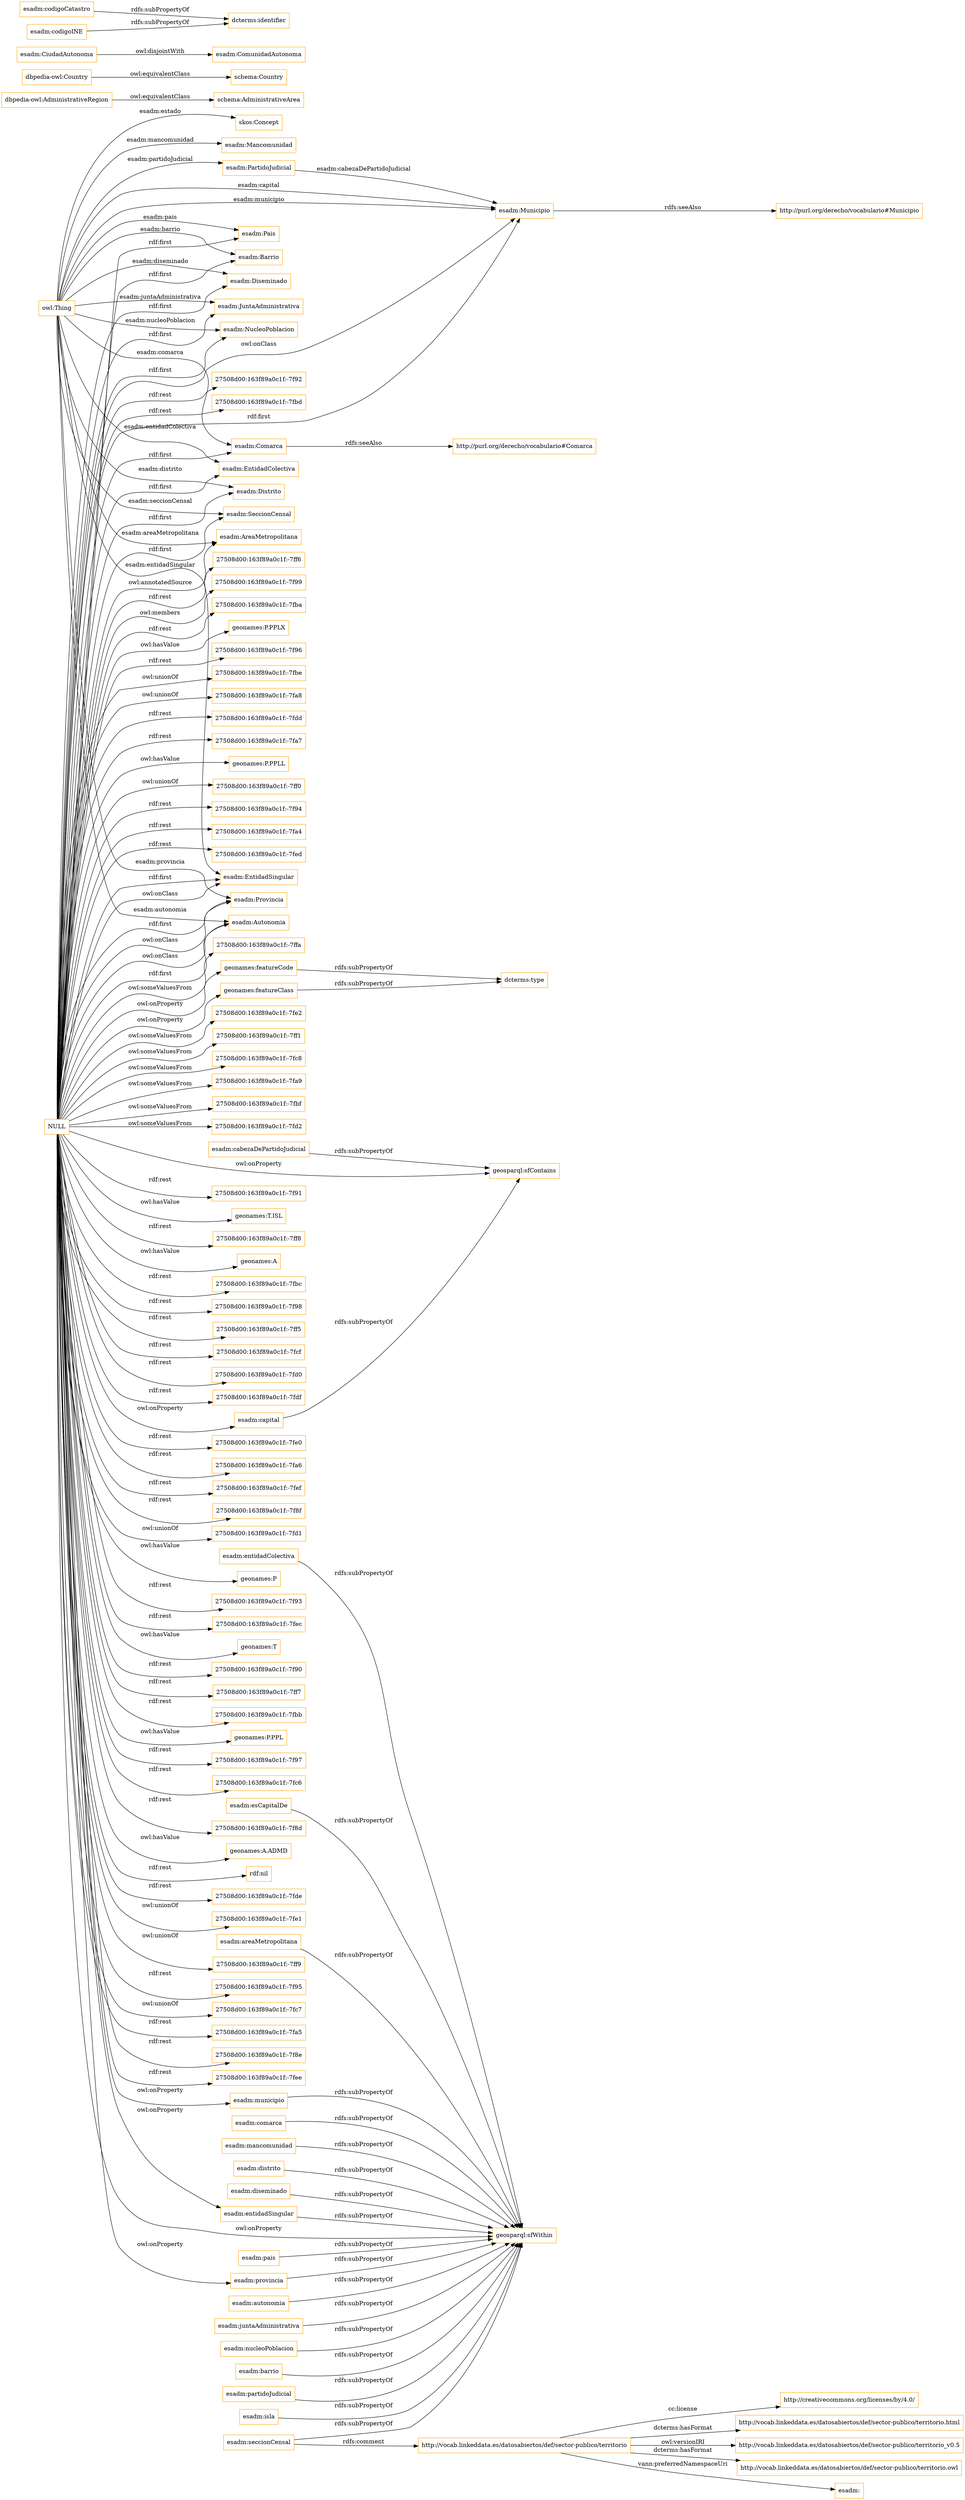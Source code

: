 digraph ar2dtool_diagram { 
rankdir=LR;
size="1501"
node [shape = rectangle, color="orange"]; "esadm:Mancomunidad" "esadm:Comarca" "dbpedia-owl:AdministrativeRegion" "schema:Country" "27508d00:163f89a0c1f:-7ffa" "esadm:EntidadSingular" "esadm:Municipio" "27508d00:163f89a0c1f:-7fe2" "27508d00:163f89a0c1f:-7ff1" "esadm:Pais" "schema:AdministrativeArea" "esadm:CiudadAutonoma" "esadm:Barrio" "27508d00:163f89a0c1f:-7fc8" "dbpedia-owl:Country" "esadm:Diseminado" "esadm:JuntaAdministrativa" "esadm:NucleoPoblacion" "esadm:Provincia" "esadm:EntidadColectiva" "esadm:PartidoJudicial" "esadm:ComunidadAutonoma" "27508d00:163f89a0c1f:-7fa9" "skos:Concept" "27508d00:163f89a0c1f:-7fbf" "27508d00:163f89a0c1f:-7fd2" "esadm:Autonomia" "esadm:Distrito" "esadm:SeccionCensal" "esadm:AreaMetropolitana" ; /*classes style*/
	"esadm:entidadSingular" -> "geosparql:sfWithin" [ label = "rdfs:subPropertyOf" ];
	"NULL" -> "27508d00:163f89a0c1f:-7ff1" [ label = "owl:someValuesFrom" ];
	"NULL" -> "27508d00:163f89a0c1f:-7f91" [ label = "rdf:rest" ];
	"NULL" -> "geonames:T.ISL" [ label = "owl:hasValue" ];
	"NULL" -> "27508d00:163f89a0c1f:-7ff8" [ label = "rdf:rest" ];
	"NULL" -> "geonames:A" [ label = "owl:hasValue" ];
	"NULL" -> "27508d00:163f89a0c1f:-7fbc" [ label = "rdf:rest" ];
	"NULL" -> "esadm:Autonomia" [ label = "owl:onClass" ];
	"NULL" -> "27508d00:163f89a0c1f:-7f98" [ label = "rdf:rest" ];
	"NULL" -> "27508d00:163f89a0c1f:-7ff5" [ label = "rdf:rest" ];
	"NULL" -> "27508d00:163f89a0c1f:-7fcf" [ label = "rdf:rest" ];
	"NULL" -> "esadm:Diseminado" [ label = "rdf:first" ];
	"NULL" -> "esadm:Barrio" [ label = "rdf:first" ];
	"NULL" -> "27508d00:163f89a0c1f:-7fd0" [ label = "rdf:rest" ];
	"NULL" -> "27508d00:163f89a0c1f:-7fdf" [ label = "rdf:rest" ];
	"NULL" -> "geonames:featureClass" [ label = "owl:onProperty" ];
	"NULL" -> "27508d00:163f89a0c1f:-7ffa" [ label = "owl:someValuesFrom" ];
	"NULL" -> "27508d00:163f89a0c1f:-7fa9" [ label = "owl:someValuesFrom" ];
	"NULL" -> "27508d00:163f89a0c1f:-7fe0" [ label = "rdf:rest" ];
	"NULL" -> "27508d00:163f89a0c1f:-7fa6" [ label = "rdf:rest" ];
	"NULL" -> "esadm:JuntaAdministrativa" [ label = "rdf:first" ];
	"NULL" -> "27508d00:163f89a0c1f:-7fef" [ label = "rdf:rest" ];
	"NULL" -> "27508d00:163f89a0c1f:-7fe2" [ label = "owl:someValuesFrom" ];
	"NULL" -> "27508d00:163f89a0c1f:-7fd2" [ label = "owl:someValuesFrom" ];
	"NULL" -> "27508d00:163f89a0c1f:-7f8f" [ label = "rdf:rest" ];
	"NULL" -> "27508d00:163f89a0c1f:-7fd1" [ label = "owl:unionOf" ];
	"NULL" -> "esadm:provincia" [ label = "owl:onProperty" ];
	"NULL" -> "esadm:Comarca" [ label = "rdf:first" ];
	"NULL" -> "esadm:SeccionCensal" [ label = "rdf:first" ];
	"NULL" -> "geonames:P" [ label = "owl:hasValue" ];
	"NULL" -> "27508d00:163f89a0c1f:-7f93" [ label = "rdf:rest" ];
	"NULL" -> "27508d00:163f89a0c1f:-7fec" [ label = "rdf:rest" ];
	"NULL" -> "esadm:Autonomia" [ label = "rdf:first" ];
	"NULL" -> "geonames:T" [ label = "owl:hasValue" ];
	"NULL" -> "esadm:EntidadSingular" [ label = "rdf:first" ];
	"NULL" -> "27508d00:163f89a0c1f:-7f90" [ label = "rdf:rest" ];
	"NULL" -> "27508d00:163f89a0c1f:-7ff7" [ label = "rdf:rest" ];
	"NULL" -> "27508d00:163f89a0c1f:-7fbb" [ label = "rdf:rest" ];
	"NULL" -> "esadm:Municipio" [ label = "rdf:first" ];
	"NULL" -> "esadm:Pais" [ label = "rdf:first" ];
	"NULL" -> "geonames:P.PPL" [ label = "owl:hasValue" ];
	"NULL" -> "27508d00:163f89a0c1f:-7f97" [ label = "rdf:rest" ];
	"NULL" -> "27508d00:163f89a0c1f:-7fc6" [ label = "rdf:rest" ];
	"NULL" -> "geosparql:sfContains" [ label = "owl:onProperty" ];
	"NULL" -> "27508d00:163f89a0c1f:-7f8d" [ label = "rdf:rest" ];
	"NULL" -> "geonames:A.ADMD" [ label = "owl:hasValue" ];
	"NULL" -> "rdf:nil" [ label = "rdf:rest" ];
	"NULL" -> "27508d00:163f89a0c1f:-7fde" [ label = "rdf:rest" ];
	"NULL" -> "27508d00:163f89a0c1f:-7fe1" [ label = "owl:unionOf" ];
	"NULL" -> "geosparql:sfWithin" [ label = "owl:onProperty" ];
	"NULL" -> "esadm:Provincia" [ label = "owl:onClass" ];
	"NULL" -> "esadm:EntidadSingular" [ label = "owl:onClass" ];
	"NULL" -> "esadm:capital" [ label = "owl:onProperty" ];
	"NULL" -> "esadm:Provincia" [ label = "rdf:first" ];
	"NULL" -> "27508d00:163f89a0c1f:-7ff9" [ label = "owl:unionOf" ];
	"NULL" -> "27508d00:163f89a0c1f:-7f95" [ label = "rdf:rest" ];
	"NULL" -> "27508d00:163f89a0c1f:-7fc7" [ label = "owl:unionOf" ];
	"NULL" -> "27508d00:163f89a0c1f:-7fa5" [ label = "rdf:rest" ];
	"NULL" -> "27508d00:163f89a0c1f:-7f8e" [ label = "rdf:rest" ];
	"NULL" -> "27508d00:163f89a0c1f:-7fee" [ label = "rdf:rest" ];
	"NULL" -> "esadm:municipio" [ label = "owl:onProperty" ];
	"NULL" -> "esadm:entidadSingular" [ label = "owl:onProperty" ];
	"NULL" -> "27508d00:163f89a0c1f:-7f92" [ label = "rdf:rest" ];
	"NULL" -> "esadm:NucleoPoblacion" [ label = "rdf:first" ];
	"NULL" -> "27508d00:163f89a0c1f:-7fbd" [ label = "rdf:rest" ];
	"NULL" -> "geonames:featureCode" [ label = "owl:onProperty" ];
	"NULL" -> "esadm:Municipio" [ label = "owl:onClass" ];
	"NULL" -> "esadm:Distrito" [ label = "rdf:first" ];
	"NULL" -> "27508d00:163f89a0c1f:-7ff6" [ label = "rdf:rest" ];
	"NULL" -> "27508d00:163f89a0c1f:-7f99" [ label = "owl:members" ];
	"NULL" -> "27508d00:163f89a0c1f:-7fba" [ label = "rdf:rest" ];
	"NULL" -> "geonames:P.PPLX" [ label = "owl:hasValue" ];
	"NULL" -> "27508d00:163f89a0c1f:-7f96" [ label = "rdf:rest" ];
	"NULL" -> "esadm:EntidadColectiva" [ label = "rdf:first" ];
	"NULL" -> "27508d00:163f89a0c1f:-7fbe" [ label = "owl:unionOf" ];
	"NULL" -> "27508d00:163f89a0c1f:-7fa8" [ label = "owl:unionOf" ];
	"NULL" -> "27508d00:163f89a0c1f:-7fc8" [ label = "owl:someValuesFrom" ];
	"NULL" -> "27508d00:163f89a0c1f:-7fbf" [ label = "owl:someValuesFrom" ];
	"NULL" -> "esadm:AreaMetropolitana" [ label = "owl:annotatedSource" ];
	"NULL" -> "27508d00:163f89a0c1f:-7fdd" [ label = "rdf:rest" ];
	"NULL" -> "27508d00:163f89a0c1f:-7fa7" [ label = "rdf:rest" ];
	"NULL" -> "geonames:P.PPLL" [ label = "owl:hasValue" ];
	"NULL" -> "27508d00:163f89a0c1f:-7ff0" [ label = "owl:unionOf" ];
	"NULL" -> "27508d00:163f89a0c1f:-7f94" [ label = "rdf:rest" ];
	"NULL" -> "27508d00:163f89a0c1f:-7fa4" [ label = "rdf:rest" ];
	"NULL" -> "27508d00:163f89a0c1f:-7fed" [ label = "rdf:rest" ];
	"esadm:Municipio" -> "http://purl.org/derecho/vocabulario#Municipio" [ label = "rdfs:seeAlso" ];
	"esadm:nucleoPoblacion" -> "geosparql:sfWithin" [ label = "rdfs:subPropertyOf" ];
	"esadm:barrio" -> "geosparql:sfWithin" [ label = "rdfs:subPropertyOf" ];
	"esadm:codigoCatastro" -> "dcterms:identifier" [ label = "rdfs:subPropertyOf" ];
	"esadm:CiudadAutonoma" -> "esadm:ComunidadAutonoma" [ label = "owl:disjointWith" ];
	"geonames:featureClass" -> "dcterms:type" [ label = "rdfs:subPropertyOf" ];
	"esadm:partidoJudicial" -> "geosparql:sfWithin" [ label = "rdfs:subPropertyOf" ];
	"http://vocab.linkeddata.es/datosabiertos/def/sector-publico/territorio" -> "http://vocab.linkeddata.es/datosabiertos/def/sector-publico/territorio.html" [ label = "dcterms:hasFormat" ];
	"http://vocab.linkeddata.es/datosabiertos/def/sector-publico/territorio" -> "http://vocab.linkeddata.es/datosabiertos/def/sector-publico/territorio_v0.5" [ label = "owl:versionIRI" ];
	"http://vocab.linkeddata.es/datosabiertos/def/sector-publico/territorio" -> "http://vocab.linkeddata.es/datosabiertos/def/sector-publico/territorio.owl" [ label = "dcterms:hasFormat" ];
	"http://vocab.linkeddata.es/datosabiertos/def/sector-publico/territorio" -> "esadm:" [ label = "vann:preferredNamespaceUri" ];
	"http://vocab.linkeddata.es/datosabiertos/def/sector-publico/territorio" -> "http://creativecommons.org/licenses/by/4.0/" [ label = "cc:license" ];
	"dbpedia-owl:AdministrativeRegion" -> "schema:AdministrativeArea" [ label = "owl:equivalentClass" ];
	"esadm:isla" -> "geosparql:sfWithin" [ label = "rdfs:subPropertyOf" ];
	"esadm:entidadColectiva" -> "geosparql:sfWithin" [ label = "rdfs:subPropertyOf" ];
	"esadm:esCapitalDe" -> "geosparql:sfWithin" [ label = "rdfs:subPropertyOf" ];
	"esadm:areaMetropolitana" -> "geosparql:sfWithin" [ label = "rdfs:subPropertyOf" ];
	"esadm:codigoINE" -> "dcterms:identifier" [ label = "rdfs:subPropertyOf" ];
	"esadm:seccionCensal" -> "geosparql:sfWithin" [ label = "rdfs:subPropertyOf" ];
	"esadm:seccionCensal" -> "http://vocab.linkeddata.es/datosabiertos/def/sector-publico/territorio" [ label = "rdfs:comment" ];
	"esadm:comarca" -> "geosparql:sfWithin" [ label = "rdfs:subPropertyOf" ];
	"esadm:municipio" -> "geosparql:sfWithin" [ label = "rdfs:subPropertyOf" ];
	"geonames:featureCode" -> "dcterms:type" [ label = "rdfs:subPropertyOf" ];
	"esadm:mancomunidad" -> "geosparql:sfWithin" [ label = "rdfs:subPropertyOf" ];
	"esadm:distrito" -> "geosparql:sfWithin" [ label = "rdfs:subPropertyOf" ];
	"esadm:diseminado" -> "geosparql:sfWithin" [ label = "rdfs:subPropertyOf" ];
	"esadm:provincia" -> "geosparql:sfWithin" [ label = "rdfs:subPropertyOf" ];
	"dbpedia-owl:Country" -> "schema:Country" [ label = "owl:equivalentClass" ];
	"esadm:capital" -> "geosparql:sfContains" [ label = "rdfs:subPropertyOf" ];
	"esadm:cabezaDePartidoJudicial" -> "geosparql:sfContains" [ label = "rdfs:subPropertyOf" ];
	"esadm:pais" -> "geosparql:sfWithin" [ label = "rdfs:subPropertyOf" ];
	"esadm:autonomia" -> "geosparql:sfWithin" [ label = "rdfs:subPropertyOf" ];
	"esadm:juntaAdministrativa" -> "geosparql:sfWithin" [ label = "rdfs:subPropertyOf" ];
	"esadm:Comarca" -> "http://purl.org/derecho/vocabulario#Comarca" [ label = "rdfs:seeAlso" ];
	"owl:Thing" -> "esadm:NucleoPoblacion" [ label = "esadm:nucleoPoblacion" ];
	"owl:Thing" -> "esadm:Pais" [ label = "esadm:pais" ];
	"owl:Thing" -> "esadm:Provincia" [ label = "esadm:provincia" ];
	"owl:Thing" -> "esadm:SeccionCensal" [ label = "esadm:seccionCensal" ];
	"owl:Thing" -> "esadm:Distrito" [ label = "esadm:distrito" ];
	"owl:Thing" -> "esadm:JuntaAdministrativa" [ label = "esadm:juntaAdministrativa" ];
	"esadm:PartidoJudicial" -> "esadm:Municipio" [ label = "esadm:cabezaDePartidoJudicial" ];
	"owl:Thing" -> "esadm:AreaMetropolitana" [ label = "esadm:areaMetropolitana" ];
	"owl:Thing" -> "esadm:EntidadSingular" [ label = "esadm:entidadSingular" ];
	"owl:Thing" -> "esadm:Municipio" [ label = "esadm:capital" ];
	"owl:Thing" -> "esadm:Autonomia" [ label = "esadm:autonomia" ];
	"owl:Thing" -> "esadm:Barrio" [ label = "esadm:barrio" ];
	"owl:Thing" -> "esadm:Comarca" [ label = "esadm:comarca" ];
	"owl:Thing" -> "esadm:Diseminado" [ label = "esadm:diseminado" ];
	"owl:Thing" -> "esadm:Mancomunidad" [ label = "esadm:mancomunidad" ];
	"owl:Thing" -> "esadm:EntidadColectiva" [ label = "esadm:entidadColectiva" ];
	"owl:Thing" -> "esadm:PartidoJudicial" [ label = "esadm:partidoJudicial" ];
	"owl:Thing" -> "esadm:Municipio" [ label = "esadm:municipio" ];
	"owl:Thing" -> "skos:Concept" [ label = "esadm:estado" ];

}

